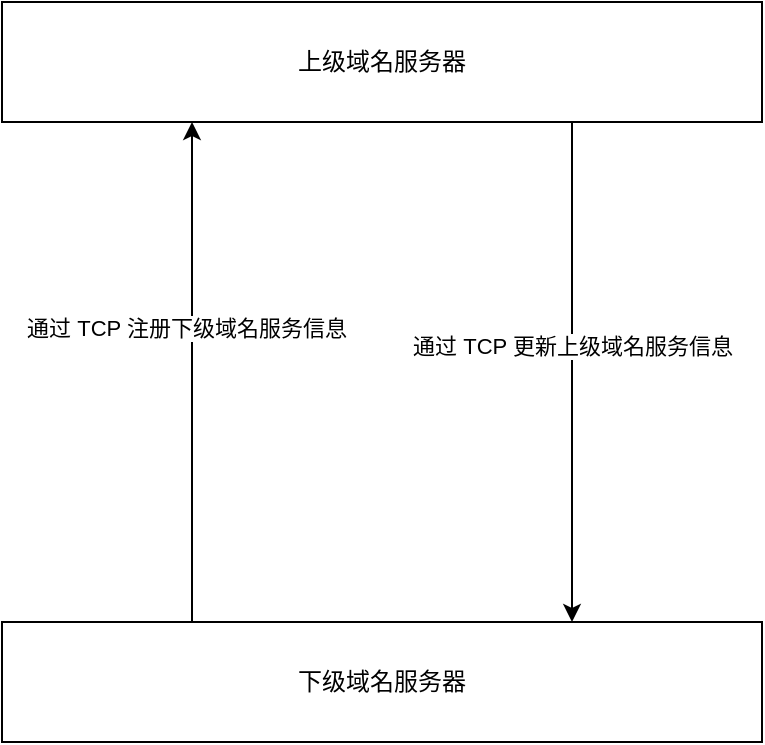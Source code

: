 <mxfile>
    <diagram id="LDHSvRsFsH1x61Hp7R4i" name="第 1 页">
        <mxGraphModel dx="602" dy="680" grid="1" gridSize="10" guides="1" tooltips="1" connect="1" arrows="1" fold="1" page="1" pageScale="1" pageWidth="827" pageHeight="1169" math="0" shadow="0">
            <root>
                <mxCell id="0"/>
                <mxCell id="1" parent="0"/>
                <mxCell id="7" style="edgeStyle=orthogonalEdgeStyle;rounded=0;orthogonalLoop=1;jettySize=auto;html=1;exitX=0.75;exitY=1;exitDx=0;exitDy=0;entryX=0.75;entryY=0;entryDx=0;entryDy=0;" edge="1" parent="1" source="2" target="3">
                    <mxGeometry relative="1" as="geometry"/>
                </mxCell>
                <mxCell id="8" value="通过 TCP 更新上级域名服务信息" style="edgeLabel;html=1;align=center;verticalAlign=middle;resizable=0;points=[];" vertex="1" connectable="0" parent="7">
                    <mxGeometry x="-0.104" relative="1" as="geometry">
                        <mxPoint as="offset"/>
                    </mxGeometry>
                </mxCell>
                <mxCell id="2" value="上级域名服务器" style="whiteSpace=wrap;html=1;" vertex="1" parent="1">
                    <mxGeometry x="70" y="130" width="380" height="60" as="geometry"/>
                </mxCell>
                <mxCell id="5" style="edgeStyle=orthogonalEdgeStyle;rounded=0;orthogonalLoop=1;jettySize=auto;html=1;exitX=0.25;exitY=0;exitDx=0;exitDy=0;entryX=0.25;entryY=1;entryDx=0;entryDy=0;" edge="1" parent="1" source="3" target="2">
                    <mxGeometry relative="1" as="geometry"/>
                </mxCell>
                <mxCell id="6" value="通过 TCP 注册下级域名服务信息" style="edgeLabel;html=1;align=center;verticalAlign=middle;resizable=0;points=[];" vertex="1" connectable="0" parent="5">
                    <mxGeometry x="0.176" y="3" relative="1" as="geometry">
                        <mxPoint as="offset"/>
                    </mxGeometry>
                </mxCell>
                <mxCell id="3" value="下级域名服务器" style="whiteSpace=wrap;html=1;" vertex="1" parent="1">
                    <mxGeometry x="70" y="440" width="380" height="60" as="geometry"/>
                </mxCell>
            </root>
        </mxGraphModel>
    </diagram>
</mxfile>
